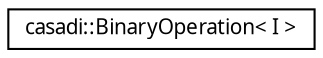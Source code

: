 digraph "Graphical Class Hierarchy"
{
  edge [fontname="FreeSans.ttf",fontsize="10",labelfontname="FreeSans.ttf",labelfontsize="10"];
  node [fontname="FreeSans.ttf",fontsize="10",shape=record];
  rankdir="LR";
  Node1 [label="casadi::BinaryOperation\< I \>",height=0.2,width=0.4,color="black", fillcolor="white", style="filled",URL="$d7/dbf/structcasadi_1_1BinaryOperation.html"];
}
